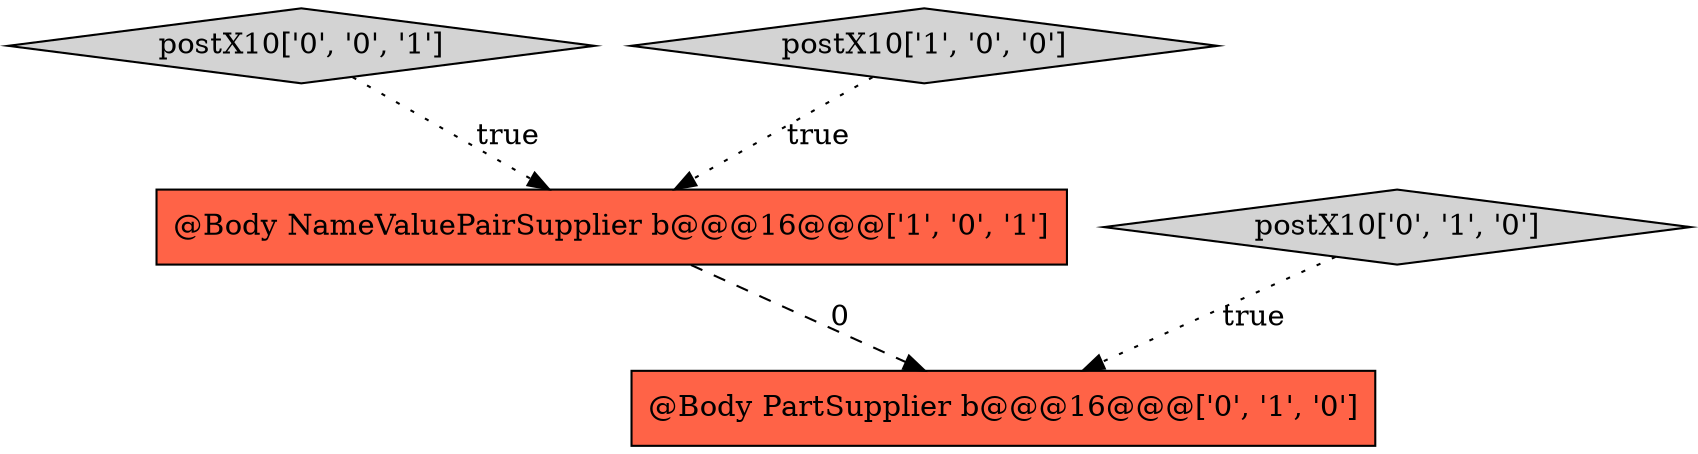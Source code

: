 digraph {
4 [style = filled, label = "postX10['0', '0', '1']", fillcolor = lightgray, shape = diamond image = "AAA0AAABBB3BBB"];
1 [style = filled, label = "postX10['1', '0', '0']", fillcolor = lightgray, shape = diamond image = "AAA0AAABBB1BBB"];
0 [style = filled, label = "@Body NameValuePairSupplier b@@@16@@@['1', '0', '1']", fillcolor = tomato, shape = box image = "AAA0AAABBB1BBB"];
3 [style = filled, label = "postX10['0', '1', '0']", fillcolor = lightgray, shape = diamond image = "AAA0AAABBB2BBB"];
2 [style = filled, label = "@Body PartSupplier b@@@16@@@['0', '1', '0']", fillcolor = tomato, shape = box image = "AAA1AAABBB2BBB"];
1->0 [style = dotted, label="true"];
3->2 [style = dotted, label="true"];
4->0 [style = dotted, label="true"];
0->2 [style = dashed, label="0"];
}
